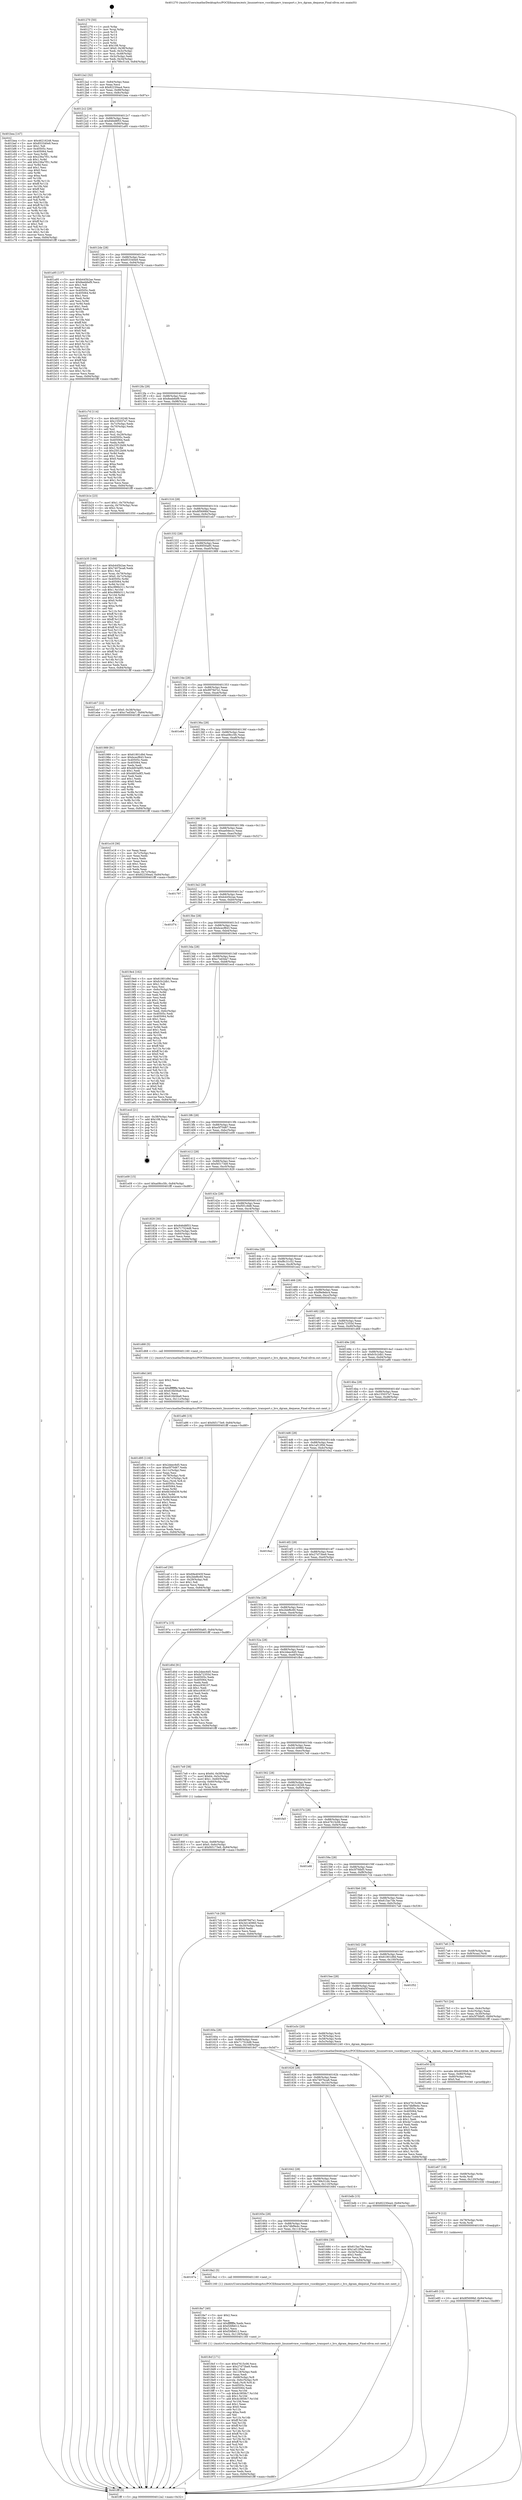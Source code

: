 digraph "0x401270" {
  label = "0x401270 (/mnt/c/Users/mathe/Desktop/tcc/POCII/binaries/extr_linuxnetvmw_vsockhyperv_transport.c_hvs_dgram_dequeue_Final-ollvm.out::main(0))"
  labelloc = "t"
  node[shape=record]

  Entry [label="",width=0.3,height=0.3,shape=circle,fillcolor=black,style=filled]
  "0x4012a2" [label="{
     0x4012a2 [32]\l
     | [instrs]\l
     &nbsp;&nbsp;0x4012a2 \<+6\>: mov -0x84(%rbp),%eax\l
     &nbsp;&nbsp;0x4012a8 \<+2\>: mov %eax,%ecx\l
     &nbsp;&nbsp;0x4012aa \<+6\>: sub $0x82230ea4,%ecx\l
     &nbsp;&nbsp;0x4012b0 \<+6\>: mov %eax,-0x88(%rbp)\l
     &nbsp;&nbsp;0x4012b6 \<+6\>: mov %ecx,-0x8c(%rbp)\l
     &nbsp;&nbsp;0x4012bc \<+6\>: je 0000000000401bea \<main+0x97a\>\l
  }"]
  "0x401bea" [label="{
     0x401bea [147]\l
     | [instrs]\l
     &nbsp;&nbsp;0x401bea \<+5\>: mov $0x46216248,%eax\l
     &nbsp;&nbsp;0x401bef \<+5\>: mov $0x853340e9,%ecx\l
     &nbsp;&nbsp;0x401bf4 \<+2\>: mov $0x1,%dl\l
     &nbsp;&nbsp;0x401bf6 \<+7\>: mov 0x40505c,%esi\l
     &nbsp;&nbsp;0x401bfd \<+7\>: mov 0x405064,%edi\l
     &nbsp;&nbsp;0x401c04 \<+3\>: mov %esi,%r8d\l
     &nbsp;&nbsp;0x401c07 \<+7\>: sub $0x236a7f51,%r8d\l
     &nbsp;&nbsp;0x401c0e \<+4\>: sub $0x1,%r8d\l
     &nbsp;&nbsp;0x401c12 \<+7\>: add $0x236a7f51,%r8d\l
     &nbsp;&nbsp;0x401c19 \<+4\>: imul %r8d,%esi\l
     &nbsp;&nbsp;0x401c1d \<+3\>: and $0x1,%esi\l
     &nbsp;&nbsp;0x401c20 \<+3\>: cmp $0x0,%esi\l
     &nbsp;&nbsp;0x401c23 \<+4\>: sete %r9b\l
     &nbsp;&nbsp;0x401c27 \<+3\>: cmp $0xa,%edi\l
     &nbsp;&nbsp;0x401c2a \<+4\>: setl %r10b\l
     &nbsp;&nbsp;0x401c2e \<+3\>: mov %r9b,%r11b\l
     &nbsp;&nbsp;0x401c31 \<+4\>: xor $0xff,%r11b\l
     &nbsp;&nbsp;0x401c35 \<+3\>: mov %r10b,%bl\l
     &nbsp;&nbsp;0x401c38 \<+3\>: xor $0xff,%bl\l
     &nbsp;&nbsp;0x401c3b \<+3\>: xor $0x1,%dl\l
     &nbsp;&nbsp;0x401c3e \<+3\>: mov %r11b,%r14b\l
     &nbsp;&nbsp;0x401c41 \<+4\>: and $0xff,%r14b\l
     &nbsp;&nbsp;0x401c45 \<+3\>: and %dl,%r9b\l
     &nbsp;&nbsp;0x401c48 \<+3\>: mov %bl,%r15b\l
     &nbsp;&nbsp;0x401c4b \<+4\>: and $0xff,%r15b\l
     &nbsp;&nbsp;0x401c4f \<+3\>: and %dl,%r10b\l
     &nbsp;&nbsp;0x401c52 \<+3\>: or %r9b,%r14b\l
     &nbsp;&nbsp;0x401c55 \<+3\>: or %r10b,%r15b\l
     &nbsp;&nbsp;0x401c58 \<+3\>: xor %r15b,%r14b\l
     &nbsp;&nbsp;0x401c5b \<+3\>: or %bl,%r11b\l
     &nbsp;&nbsp;0x401c5e \<+4\>: xor $0xff,%r11b\l
     &nbsp;&nbsp;0x401c62 \<+3\>: or $0x1,%dl\l
     &nbsp;&nbsp;0x401c65 \<+3\>: and %dl,%r11b\l
     &nbsp;&nbsp;0x401c68 \<+3\>: or %r11b,%r14b\l
     &nbsp;&nbsp;0x401c6b \<+4\>: test $0x1,%r14b\l
     &nbsp;&nbsp;0x401c6f \<+3\>: cmovne %ecx,%eax\l
     &nbsp;&nbsp;0x401c72 \<+6\>: mov %eax,-0x84(%rbp)\l
     &nbsp;&nbsp;0x401c78 \<+5\>: jmp 0000000000401fff \<main+0xd8f\>\l
  }"]
  "0x4012c2" [label="{
     0x4012c2 [28]\l
     | [instrs]\l
     &nbsp;&nbsp;0x4012c2 \<+5\>: jmp 00000000004012c7 \<main+0x57\>\l
     &nbsp;&nbsp;0x4012c7 \<+6\>: mov -0x88(%rbp),%eax\l
     &nbsp;&nbsp;0x4012cd \<+5\>: sub $0x846d8f53,%eax\l
     &nbsp;&nbsp;0x4012d2 \<+6\>: mov %eax,-0x90(%rbp)\l
     &nbsp;&nbsp;0x4012d8 \<+6\>: je 0000000000401a95 \<main+0x825\>\l
  }"]
  Exit [label="",width=0.3,height=0.3,shape=circle,fillcolor=black,style=filled,peripheries=2]
  "0x401a95" [label="{
     0x401a95 [137]\l
     | [instrs]\l
     &nbsp;&nbsp;0x401a95 \<+5\>: mov $0xb445b2ae,%eax\l
     &nbsp;&nbsp;0x401a9a \<+5\>: mov $0x8eeb6ef9,%ecx\l
     &nbsp;&nbsp;0x401a9f \<+2\>: mov $0x1,%dl\l
     &nbsp;&nbsp;0x401aa1 \<+2\>: xor %esi,%esi\l
     &nbsp;&nbsp;0x401aa3 \<+7\>: mov 0x40505c,%edi\l
     &nbsp;&nbsp;0x401aaa \<+8\>: mov 0x405064,%r8d\l
     &nbsp;&nbsp;0x401ab2 \<+3\>: sub $0x1,%esi\l
     &nbsp;&nbsp;0x401ab5 \<+3\>: mov %edi,%r9d\l
     &nbsp;&nbsp;0x401ab8 \<+3\>: add %esi,%r9d\l
     &nbsp;&nbsp;0x401abb \<+4\>: imul %r9d,%edi\l
     &nbsp;&nbsp;0x401abf \<+3\>: and $0x1,%edi\l
     &nbsp;&nbsp;0x401ac2 \<+3\>: cmp $0x0,%edi\l
     &nbsp;&nbsp;0x401ac5 \<+4\>: sete %r10b\l
     &nbsp;&nbsp;0x401ac9 \<+4\>: cmp $0xa,%r8d\l
     &nbsp;&nbsp;0x401acd \<+4\>: setl %r11b\l
     &nbsp;&nbsp;0x401ad1 \<+3\>: mov %r10b,%bl\l
     &nbsp;&nbsp;0x401ad4 \<+3\>: xor $0xff,%bl\l
     &nbsp;&nbsp;0x401ad7 \<+3\>: mov %r11b,%r14b\l
     &nbsp;&nbsp;0x401ada \<+4\>: xor $0xff,%r14b\l
     &nbsp;&nbsp;0x401ade \<+3\>: xor $0x0,%dl\l
     &nbsp;&nbsp;0x401ae1 \<+3\>: mov %bl,%r15b\l
     &nbsp;&nbsp;0x401ae4 \<+4\>: and $0x0,%r15b\l
     &nbsp;&nbsp;0x401ae8 \<+3\>: and %dl,%r10b\l
     &nbsp;&nbsp;0x401aeb \<+3\>: mov %r14b,%r12b\l
     &nbsp;&nbsp;0x401aee \<+4\>: and $0x0,%r12b\l
     &nbsp;&nbsp;0x401af2 \<+3\>: and %dl,%r11b\l
     &nbsp;&nbsp;0x401af5 \<+3\>: or %r10b,%r15b\l
     &nbsp;&nbsp;0x401af8 \<+3\>: or %r11b,%r12b\l
     &nbsp;&nbsp;0x401afb \<+3\>: xor %r12b,%r15b\l
     &nbsp;&nbsp;0x401afe \<+3\>: or %r14b,%bl\l
     &nbsp;&nbsp;0x401b01 \<+3\>: xor $0xff,%bl\l
     &nbsp;&nbsp;0x401b04 \<+3\>: or $0x0,%dl\l
     &nbsp;&nbsp;0x401b07 \<+2\>: and %dl,%bl\l
     &nbsp;&nbsp;0x401b09 \<+3\>: or %bl,%r15b\l
     &nbsp;&nbsp;0x401b0c \<+4\>: test $0x1,%r15b\l
     &nbsp;&nbsp;0x401b10 \<+3\>: cmovne %ecx,%eax\l
     &nbsp;&nbsp;0x401b13 \<+6\>: mov %eax,-0x84(%rbp)\l
     &nbsp;&nbsp;0x401b19 \<+5\>: jmp 0000000000401fff \<main+0xd8f\>\l
  }"]
  "0x4012de" [label="{
     0x4012de [28]\l
     | [instrs]\l
     &nbsp;&nbsp;0x4012de \<+5\>: jmp 00000000004012e3 \<main+0x73\>\l
     &nbsp;&nbsp;0x4012e3 \<+6\>: mov -0x88(%rbp),%eax\l
     &nbsp;&nbsp;0x4012e9 \<+5\>: sub $0x853340e9,%eax\l
     &nbsp;&nbsp;0x4012ee \<+6\>: mov %eax,-0x94(%rbp)\l
     &nbsp;&nbsp;0x4012f4 \<+6\>: je 0000000000401c7d \<main+0xa0d\>\l
  }"]
  "0x401e85" [label="{
     0x401e85 [15]\l
     | [instrs]\l
     &nbsp;&nbsp;0x401e85 \<+10\>: movl $0x8f5699bf,-0x84(%rbp)\l
     &nbsp;&nbsp;0x401e8f \<+5\>: jmp 0000000000401fff \<main+0xd8f\>\l
  }"]
  "0x401c7d" [label="{
     0x401c7d [114]\l
     | [instrs]\l
     &nbsp;&nbsp;0x401c7d \<+5\>: mov $0x46216248,%eax\l
     &nbsp;&nbsp;0x401c82 \<+5\>: mov $0x155037e7,%ecx\l
     &nbsp;&nbsp;0x401c87 \<+3\>: mov -0x7c(%rbp),%edx\l
     &nbsp;&nbsp;0x401c8a \<+3\>: cmp -0x70(%rbp),%edx\l
     &nbsp;&nbsp;0x401c8d \<+4\>: setl %sil\l
     &nbsp;&nbsp;0x401c91 \<+4\>: and $0x1,%sil\l
     &nbsp;&nbsp;0x401c95 \<+4\>: mov %sil,-0x29(%rbp)\l
     &nbsp;&nbsp;0x401c99 \<+7\>: mov 0x40505c,%edx\l
     &nbsp;&nbsp;0x401ca0 \<+7\>: mov 0x405064,%edi\l
     &nbsp;&nbsp;0x401ca7 \<+3\>: mov %edx,%r8d\l
     &nbsp;&nbsp;0x401caa \<+7\>: add $0x25f12b09,%r8d\l
     &nbsp;&nbsp;0x401cb1 \<+4\>: sub $0x1,%r8d\l
     &nbsp;&nbsp;0x401cb5 \<+7\>: sub $0x25f12b09,%r8d\l
     &nbsp;&nbsp;0x401cbc \<+4\>: imul %r8d,%edx\l
     &nbsp;&nbsp;0x401cc0 \<+3\>: and $0x1,%edx\l
     &nbsp;&nbsp;0x401cc3 \<+3\>: cmp $0x0,%edx\l
     &nbsp;&nbsp;0x401cc6 \<+4\>: sete %sil\l
     &nbsp;&nbsp;0x401cca \<+3\>: cmp $0xa,%edi\l
     &nbsp;&nbsp;0x401ccd \<+4\>: setl %r9b\l
     &nbsp;&nbsp;0x401cd1 \<+3\>: mov %sil,%r10b\l
     &nbsp;&nbsp;0x401cd4 \<+3\>: and %r9b,%r10b\l
     &nbsp;&nbsp;0x401cd7 \<+3\>: xor %r9b,%sil\l
     &nbsp;&nbsp;0x401cda \<+3\>: or %sil,%r10b\l
     &nbsp;&nbsp;0x401cdd \<+4\>: test $0x1,%r10b\l
     &nbsp;&nbsp;0x401ce1 \<+3\>: cmovne %ecx,%eax\l
     &nbsp;&nbsp;0x401ce4 \<+6\>: mov %eax,-0x84(%rbp)\l
     &nbsp;&nbsp;0x401cea \<+5\>: jmp 0000000000401fff \<main+0xd8f\>\l
  }"]
  "0x4012fa" [label="{
     0x4012fa [28]\l
     | [instrs]\l
     &nbsp;&nbsp;0x4012fa \<+5\>: jmp 00000000004012ff \<main+0x8f\>\l
     &nbsp;&nbsp;0x4012ff \<+6\>: mov -0x88(%rbp),%eax\l
     &nbsp;&nbsp;0x401305 \<+5\>: sub $0x8eeb6ef9,%eax\l
     &nbsp;&nbsp;0x40130a \<+6\>: mov %eax,-0x98(%rbp)\l
     &nbsp;&nbsp;0x401310 \<+6\>: je 0000000000401b1e \<main+0x8ae\>\l
  }"]
  "0x401e79" [label="{
     0x401e79 [12]\l
     | [instrs]\l
     &nbsp;&nbsp;0x401e79 \<+4\>: mov -0x78(%rbp),%rdx\l
     &nbsp;&nbsp;0x401e7d \<+3\>: mov %rdx,%rdi\l
     &nbsp;&nbsp;0x401e80 \<+5\>: call 0000000000401030 \<free@plt\>\l
     | [calls]\l
     &nbsp;&nbsp;0x401030 \{1\} (unknown)\l
  }"]
  "0x401b1e" [label="{
     0x401b1e [23]\l
     | [instrs]\l
     &nbsp;&nbsp;0x401b1e \<+7\>: movl $0x1,-0x70(%rbp)\l
     &nbsp;&nbsp;0x401b25 \<+4\>: movslq -0x70(%rbp),%rax\l
     &nbsp;&nbsp;0x401b29 \<+4\>: shl $0x2,%rax\l
     &nbsp;&nbsp;0x401b2d \<+3\>: mov %rax,%rdi\l
     &nbsp;&nbsp;0x401b30 \<+5\>: call 0000000000401050 \<malloc@plt\>\l
     | [calls]\l
     &nbsp;&nbsp;0x401050 \{1\} (unknown)\l
  }"]
  "0x401316" [label="{
     0x401316 [28]\l
     | [instrs]\l
     &nbsp;&nbsp;0x401316 \<+5\>: jmp 000000000040131b \<main+0xab\>\l
     &nbsp;&nbsp;0x40131b \<+6\>: mov -0x88(%rbp),%eax\l
     &nbsp;&nbsp;0x401321 \<+5\>: sub $0x8f5699bf,%eax\l
     &nbsp;&nbsp;0x401326 \<+6\>: mov %eax,-0x9c(%rbp)\l
     &nbsp;&nbsp;0x40132c \<+6\>: je 0000000000401eb7 \<main+0xc47\>\l
  }"]
  "0x401e67" [label="{
     0x401e67 [18]\l
     | [instrs]\l
     &nbsp;&nbsp;0x401e67 \<+4\>: mov -0x68(%rbp),%rdx\l
     &nbsp;&nbsp;0x401e6b \<+3\>: mov %rdx,%rdi\l
     &nbsp;&nbsp;0x401e6e \<+6\>: mov %eax,-0x120(%rbp)\l
     &nbsp;&nbsp;0x401e74 \<+5\>: call 0000000000401030 \<free@plt\>\l
     | [calls]\l
     &nbsp;&nbsp;0x401030 \{1\} (unknown)\l
  }"]
  "0x401eb7" [label="{
     0x401eb7 [22]\l
     | [instrs]\l
     &nbsp;&nbsp;0x401eb7 \<+7\>: movl $0x0,-0x38(%rbp)\l
     &nbsp;&nbsp;0x401ebe \<+10\>: movl $0xc7ed3da7,-0x84(%rbp)\l
     &nbsp;&nbsp;0x401ec8 \<+5\>: jmp 0000000000401fff \<main+0xd8f\>\l
  }"]
  "0x401332" [label="{
     0x401332 [28]\l
     | [instrs]\l
     &nbsp;&nbsp;0x401332 \<+5\>: jmp 0000000000401337 \<main+0xc7\>\l
     &nbsp;&nbsp;0x401337 \<+6\>: mov -0x88(%rbp),%eax\l
     &nbsp;&nbsp;0x40133d \<+5\>: sub $0x90f30a85,%eax\l
     &nbsp;&nbsp;0x401342 \<+6\>: mov %eax,-0xa0(%rbp)\l
     &nbsp;&nbsp;0x401348 \<+6\>: je 0000000000401989 \<main+0x719\>\l
  }"]
  "0x401e50" [label="{
     0x401e50 [23]\l
     | [instrs]\l
     &nbsp;&nbsp;0x401e50 \<+10\>: movabs $0x4030b6,%rdi\l
     &nbsp;&nbsp;0x401e5a \<+3\>: mov %eax,-0x80(%rbp)\l
     &nbsp;&nbsp;0x401e5d \<+3\>: mov -0x80(%rbp),%esi\l
     &nbsp;&nbsp;0x401e60 \<+2\>: mov $0x0,%al\l
     &nbsp;&nbsp;0x401e62 \<+5\>: call 0000000000401040 \<printf@plt\>\l
     | [calls]\l
     &nbsp;&nbsp;0x401040 \{1\} (unknown)\l
  }"]
  "0x401989" [label="{
     0x401989 [91]\l
     | [instrs]\l
     &nbsp;&nbsp;0x401989 \<+5\>: mov $0x61801d9d,%eax\l
     &nbsp;&nbsp;0x40198e \<+5\>: mov $0xbcecf843,%ecx\l
     &nbsp;&nbsp;0x401993 \<+7\>: mov 0x40505c,%edx\l
     &nbsp;&nbsp;0x40199a \<+7\>: mov 0x405064,%esi\l
     &nbsp;&nbsp;0x4019a1 \<+2\>: mov %edx,%edi\l
     &nbsp;&nbsp;0x4019a3 \<+6\>: add $0xdd03a9f3,%edi\l
     &nbsp;&nbsp;0x4019a9 \<+3\>: sub $0x1,%edi\l
     &nbsp;&nbsp;0x4019ac \<+6\>: sub $0xdd03a9f3,%edi\l
     &nbsp;&nbsp;0x4019b2 \<+3\>: imul %edi,%edx\l
     &nbsp;&nbsp;0x4019b5 \<+3\>: and $0x1,%edx\l
     &nbsp;&nbsp;0x4019b8 \<+3\>: cmp $0x0,%edx\l
     &nbsp;&nbsp;0x4019bb \<+4\>: sete %r8b\l
     &nbsp;&nbsp;0x4019bf \<+3\>: cmp $0xa,%esi\l
     &nbsp;&nbsp;0x4019c2 \<+4\>: setl %r9b\l
     &nbsp;&nbsp;0x4019c6 \<+3\>: mov %r8b,%r10b\l
     &nbsp;&nbsp;0x4019c9 \<+3\>: and %r9b,%r10b\l
     &nbsp;&nbsp;0x4019cc \<+3\>: xor %r9b,%r8b\l
     &nbsp;&nbsp;0x4019cf \<+3\>: or %r8b,%r10b\l
     &nbsp;&nbsp;0x4019d2 \<+4\>: test $0x1,%r10b\l
     &nbsp;&nbsp;0x4019d6 \<+3\>: cmovne %ecx,%eax\l
     &nbsp;&nbsp;0x4019d9 \<+6\>: mov %eax,-0x84(%rbp)\l
     &nbsp;&nbsp;0x4019df \<+5\>: jmp 0000000000401fff \<main+0xd8f\>\l
  }"]
  "0x40134e" [label="{
     0x40134e [28]\l
     | [instrs]\l
     &nbsp;&nbsp;0x40134e \<+5\>: jmp 0000000000401353 \<main+0xe3\>\l
     &nbsp;&nbsp;0x401353 \<+6\>: mov -0x88(%rbp),%eax\l
     &nbsp;&nbsp;0x401359 \<+5\>: sub $0x9979d7e1,%eax\l
     &nbsp;&nbsp;0x40135e \<+6\>: mov %eax,-0xa4(%rbp)\l
     &nbsp;&nbsp;0x401364 \<+6\>: je 0000000000401e94 \<main+0xc24\>\l
  }"]
  "0x401d95" [label="{
     0x401d95 [116]\l
     | [instrs]\l
     &nbsp;&nbsp;0x401d95 \<+5\>: mov $0x2deec6d5,%ecx\l
     &nbsp;&nbsp;0x401d9a \<+5\>: mov $0xe5f70d67,%edx\l
     &nbsp;&nbsp;0x401d9f \<+6\>: mov -0x11c(%rbp),%esi\l
     &nbsp;&nbsp;0x401da5 \<+3\>: imul %eax,%esi\l
     &nbsp;&nbsp;0x401da8 \<+4\>: mov -0x78(%rbp),%rdi\l
     &nbsp;&nbsp;0x401dac \<+4\>: movslq -0x7c(%rbp),%r8\l
     &nbsp;&nbsp;0x401db0 \<+4\>: mov %esi,(%rdi,%r8,4)\l
     &nbsp;&nbsp;0x401db4 \<+7\>: mov 0x40505c,%eax\l
     &nbsp;&nbsp;0x401dbb \<+7\>: mov 0x405064,%esi\l
     &nbsp;&nbsp;0x401dc2 \<+3\>: mov %eax,%r9d\l
     &nbsp;&nbsp;0x401dc5 \<+7\>: add $0x6b340d39,%r9d\l
     &nbsp;&nbsp;0x401dcc \<+4\>: sub $0x1,%r9d\l
     &nbsp;&nbsp;0x401dd0 \<+7\>: sub $0x6b340d39,%r9d\l
     &nbsp;&nbsp;0x401dd7 \<+4\>: imul %r9d,%eax\l
     &nbsp;&nbsp;0x401ddb \<+3\>: and $0x1,%eax\l
     &nbsp;&nbsp;0x401dde \<+3\>: cmp $0x0,%eax\l
     &nbsp;&nbsp;0x401de1 \<+4\>: sete %r10b\l
     &nbsp;&nbsp;0x401de5 \<+3\>: cmp $0xa,%esi\l
     &nbsp;&nbsp;0x401de8 \<+4\>: setl %r11b\l
     &nbsp;&nbsp;0x401dec \<+3\>: mov %r10b,%bl\l
     &nbsp;&nbsp;0x401def \<+3\>: and %r11b,%bl\l
     &nbsp;&nbsp;0x401df2 \<+3\>: xor %r11b,%r10b\l
     &nbsp;&nbsp;0x401df5 \<+3\>: or %r10b,%bl\l
     &nbsp;&nbsp;0x401df8 \<+3\>: test $0x1,%bl\l
     &nbsp;&nbsp;0x401dfb \<+3\>: cmovne %edx,%ecx\l
     &nbsp;&nbsp;0x401dfe \<+6\>: mov %ecx,-0x84(%rbp)\l
     &nbsp;&nbsp;0x401e04 \<+5\>: jmp 0000000000401fff \<main+0xd8f\>\l
  }"]
  "0x401e94" [label="{
     0x401e94\l
  }", style=dashed]
  "0x40136a" [label="{
     0x40136a [28]\l
     | [instrs]\l
     &nbsp;&nbsp;0x40136a \<+5\>: jmp 000000000040136f \<main+0xff\>\l
     &nbsp;&nbsp;0x40136f \<+6\>: mov -0x88(%rbp),%eax\l
     &nbsp;&nbsp;0x401375 \<+5\>: sub $0xa08cc5fc,%eax\l
     &nbsp;&nbsp;0x40137a \<+6\>: mov %eax,-0xa8(%rbp)\l
     &nbsp;&nbsp;0x401380 \<+6\>: je 0000000000401e18 \<main+0xba8\>\l
  }"]
  "0x401d6d" [label="{
     0x401d6d [40]\l
     | [instrs]\l
     &nbsp;&nbsp;0x401d6d \<+5\>: mov $0x2,%ecx\l
     &nbsp;&nbsp;0x401d72 \<+1\>: cltd\l
     &nbsp;&nbsp;0x401d73 \<+2\>: idiv %ecx\l
     &nbsp;&nbsp;0x401d75 \<+6\>: imul $0xfffffffe,%edx,%ecx\l
     &nbsp;&nbsp;0x401d7b \<+6\>: sub $0x616b56a9,%ecx\l
     &nbsp;&nbsp;0x401d81 \<+3\>: add $0x1,%ecx\l
     &nbsp;&nbsp;0x401d84 \<+6\>: add $0x616b56a9,%ecx\l
     &nbsp;&nbsp;0x401d8a \<+6\>: mov %ecx,-0x11c(%rbp)\l
     &nbsp;&nbsp;0x401d90 \<+5\>: call 0000000000401160 \<next_i\>\l
     | [calls]\l
     &nbsp;&nbsp;0x401160 \{1\} (/mnt/c/Users/mathe/Desktop/tcc/POCII/binaries/extr_linuxnetvmw_vsockhyperv_transport.c_hvs_dgram_dequeue_Final-ollvm.out::next_i)\l
  }"]
  "0x401e18" [label="{
     0x401e18 [36]\l
     | [instrs]\l
     &nbsp;&nbsp;0x401e18 \<+2\>: xor %eax,%eax\l
     &nbsp;&nbsp;0x401e1a \<+3\>: mov -0x7c(%rbp),%ecx\l
     &nbsp;&nbsp;0x401e1d \<+2\>: mov %eax,%edx\l
     &nbsp;&nbsp;0x401e1f \<+2\>: sub %ecx,%edx\l
     &nbsp;&nbsp;0x401e21 \<+2\>: mov %eax,%ecx\l
     &nbsp;&nbsp;0x401e23 \<+3\>: sub $0x1,%ecx\l
     &nbsp;&nbsp;0x401e26 \<+2\>: add %ecx,%edx\l
     &nbsp;&nbsp;0x401e28 \<+2\>: sub %edx,%eax\l
     &nbsp;&nbsp;0x401e2a \<+3\>: mov %eax,-0x7c(%rbp)\l
     &nbsp;&nbsp;0x401e2d \<+10\>: movl $0x82230ea4,-0x84(%rbp)\l
     &nbsp;&nbsp;0x401e37 \<+5\>: jmp 0000000000401fff \<main+0xd8f\>\l
  }"]
  "0x401386" [label="{
     0x401386 [28]\l
     | [instrs]\l
     &nbsp;&nbsp;0x401386 \<+5\>: jmp 000000000040138b \<main+0x11b\>\l
     &nbsp;&nbsp;0x40138b \<+6\>: mov -0x88(%rbp),%eax\l
     &nbsp;&nbsp;0x401391 \<+5\>: sub $0xae0deccc,%eax\l
     &nbsp;&nbsp;0x401396 \<+6\>: mov %eax,-0xac(%rbp)\l
     &nbsp;&nbsp;0x40139c \<+6\>: je 0000000000401797 \<main+0x527\>\l
  }"]
  "0x401b35" [label="{
     0x401b35 [166]\l
     | [instrs]\l
     &nbsp;&nbsp;0x401b35 \<+5\>: mov $0xb445b2ae,%ecx\l
     &nbsp;&nbsp;0x401b3a \<+5\>: mov $0x7407bca8,%edx\l
     &nbsp;&nbsp;0x401b3f \<+3\>: mov $0x1,%sil\l
     &nbsp;&nbsp;0x401b42 \<+4\>: mov %rax,-0x78(%rbp)\l
     &nbsp;&nbsp;0x401b46 \<+7\>: movl $0x0,-0x7c(%rbp)\l
     &nbsp;&nbsp;0x401b4d \<+8\>: mov 0x40505c,%r8d\l
     &nbsp;&nbsp;0x401b55 \<+8\>: mov 0x405064,%r9d\l
     &nbsp;&nbsp;0x401b5d \<+3\>: mov %r8d,%r10d\l
     &nbsp;&nbsp;0x401b60 \<+7\>: sub $0xc986b311,%r10d\l
     &nbsp;&nbsp;0x401b67 \<+4\>: sub $0x1,%r10d\l
     &nbsp;&nbsp;0x401b6b \<+7\>: add $0xc986b311,%r10d\l
     &nbsp;&nbsp;0x401b72 \<+4\>: imul %r10d,%r8d\l
     &nbsp;&nbsp;0x401b76 \<+4\>: and $0x1,%r8d\l
     &nbsp;&nbsp;0x401b7a \<+4\>: cmp $0x0,%r8d\l
     &nbsp;&nbsp;0x401b7e \<+4\>: sete %r11b\l
     &nbsp;&nbsp;0x401b82 \<+4\>: cmp $0xa,%r9d\l
     &nbsp;&nbsp;0x401b86 \<+3\>: setl %bl\l
     &nbsp;&nbsp;0x401b89 \<+3\>: mov %r11b,%r14b\l
     &nbsp;&nbsp;0x401b8c \<+4\>: xor $0xff,%r14b\l
     &nbsp;&nbsp;0x401b90 \<+3\>: mov %bl,%r15b\l
     &nbsp;&nbsp;0x401b93 \<+4\>: xor $0xff,%r15b\l
     &nbsp;&nbsp;0x401b97 \<+4\>: xor $0x1,%sil\l
     &nbsp;&nbsp;0x401b9b \<+3\>: mov %r14b,%r12b\l
     &nbsp;&nbsp;0x401b9e \<+4\>: and $0xff,%r12b\l
     &nbsp;&nbsp;0x401ba2 \<+3\>: and %sil,%r11b\l
     &nbsp;&nbsp;0x401ba5 \<+3\>: mov %r15b,%r13b\l
     &nbsp;&nbsp;0x401ba8 \<+4\>: and $0xff,%r13b\l
     &nbsp;&nbsp;0x401bac \<+3\>: and %sil,%bl\l
     &nbsp;&nbsp;0x401baf \<+3\>: or %r11b,%r12b\l
     &nbsp;&nbsp;0x401bb2 \<+3\>: or %bl,%r13b\l
     &nbsp;&nbsp;0x401bb5 \<+3\>: xor %r13b,%r12b\l
     &nbsp;&nbsp;0x401bb8 \<+3\>: or %r15b,%r14b\l
     &nbsp;&nbsp;0x401bbb \<+4\>: xor $0xff,%r14b\l
     &nbsp;&nbsp;0x401bbf \<+4\>: or $0x1,%sil\l
     &nbsp;&nbsp;0x401bc3 \<+3\>: and %sil,%r14b\l
     &nbsp;&nbsp;0x401bc6 \<+3\>: or %r14b,%r12b\l
     &nbsp;&nbsp;0x401bc9 \<+4\>: test $0x1,%r12b\l
     &nbsp;&nbsp;0x401bcd \<+3\>: cmovne %edx,%ecx\l
     &nbsp;&nbsp;0x401bd0 \<+6\>: mov %ecx,-0x84(%rbp)\l
     &nbsp;&nbsp;0x401bd6 \<+5\>: jmp 0000000000401fff \<main+0xd8f\>\l
  }"]
  "0x401797" [label="{
     0x401797\l
  }", style=dashed]
  "0x4013a2" [label="{
     0x4013a2 [28]\l
     | [instrs]\l
     &nbsp;&nbsp;0x4013a2 \<+5\>: jmp 00000000004013a7 \<main+0x137\>\l
     &nbsp;&nbsp;0x4013a7 \<+6\>: mov -0x88(%rbp),%eax\l
     &nbsp;&nbsp;0x4013ad \<+5\>: sub $0xb445b2ae,%eax\l
     &nbsp;&nbsp;0x4013b2 \<+6\>: mov %eax,-0xb0(%rbp)\l
     &nbsp;&nbsp;0x4013b8 \<+6\>: je 0000000000401f74 \<main+0xd04\>\l
  }"]
  "0x4018cf" [label="{
     0x4018cf [171]\l
     | [instrs]\l
     &nbsp;&nbsp;0x4018cf \<+5\>: mov $0x47615c06,%ecx\l
     &nbsp;&nbsp;0x4018d4 \<+5\>: mov $0x27d73be9,%edx\l
     &nbsp;&nbsp;0x4018d9 \<+3\>: mov $0x1,%sil\l
     &nbsp;&nbsp;0x4018dc \<+6\>: mov -0x118(%rbp),%edi\l
     &nbsp;&nbsp;0x4018e2 \<+3\>: imul %eax,%edi\l
     &nbsp;&nbsp;0x4018e5 \<+4\>: mov -0x68(%rbp),%r8\l
     &nbsp;&nbsp;0x4018e9 \<+4\>: movslq -0x6c(%rbp),%r9\l
     &nbsp;&nbsp;0x4018ed \<+4\>: mov %edi,(%r8,%r9,4)\l
     &nbsp;&nbsp;0x4018f1 \<+7\>: mov 0x40505c,%eax\l
     &nbsp;&nbsp;0x4018f8 \<+7\>: mov 0x405064,%edi\l
     &nbsp;&nbsp;0x4018ff \<+3\>: mov %eax,%r10d\l
     &nbsp;&nbsp;0x401902 \<+7\>: sub $0x4c3858c7,%r10d\l
     &nbsp;&nbsp;0x401909 \<+4\>: sub $0x1,%r10d\l
     &nbsp;&nbsp;0x40190d \<+7\>: add $0x4c3858c7,%r10d\l
     &nbsp;&nbsp;0x401914 \<+4\>: imul %r10d,%eax\l
     &nbsp;&nbsp;0x401918 \<+3\>: and $0x1,%eax\l
     &nbsp;&nbsp;0x40191b \<+3\>: cmp $0x0,%eax\l
     &nbsp;&nbsp;0x40191e \<+4\>: sete %r11b\l
     &nbsp;&nbsp;0x401922 \<+3\>: cmp $0xa,%edi\l
     &nbsp;&nbsp;0x401925 \<+3\>: setl %bl\l
     &nbsp;&nbsp;0x401928 \<+3\>: mov %r11b,%r14b\l
     &nbsp;&nbsp;0x40192b \<+4\>: xor $0xff,%r14b\l
     &nbsp;&nbsp;0x40192f \<+3\>: mov %bl,%r15b\l
     &nbsp;&nbsp;0x401932 \<+4\>: xor $0xff,%r15b\l
     &nbsp;&nbsp;0x401936 \<+4\>: xor $0x1,%sil\l
     &nbsp;&nbsp;0x40193a \<+3\>: mov %r14b,%r12b\l
     &nbsp;&nbsp;0x40193d \<+4\>: and $0xff,%r12b\l
     &nbsp;&nbsp;0x401941 \<+3\>: and %sil,%r11b\l
     &nbsp;&nbsp;0x401944 \<+3\>: mov %r15b,%r13b\l
     &nbsp;&nbsp;0x401947 \<+4\>: and $0xff,%r13b\l
     &nbsp;&nbsp;0x40194b \<+3\>: and %sil,%bl\l
     &nbsp;&nbsp;0x40194e \<+3\>: or %r11b,%r12b\l
     &nbsp;&nbsp;0x401951 \<+3\>: or %bl,%r13b\l
     &nbsp;&nbsp;0x401954 \<+3\>: xor %r13b,%r12b\l
     &nbsp;&nbsp;0x401957 \<+3\>: or %r15b,%r14b\l
     &nbsp;&nbsp;0x40195a \<+4\>: xor $0xff,%r14b\l
     &nbsp;&nbsp;0x40195e \<+4\>: or $0x1,%sil\l
     &nbsp;&nbsp;0x401962 \<+3\>: and %sil,%r14b\l
     &nbsp;&nbsp;0x401965 \<+3\>: or %r14b,%r12b\l
     &nbsp;&nbsp;0x401968 \<+4\>: test $0x1,%r12b\l
     &nbsp;&nbsp;0x40196c \<+3\>: cmovne %edx,%ecx\l
     &nbsp;&nbsp;0x40196f \<+6\>: mov %ecx,-0x84(%rbp)\l
     &nbsp;&nbsp;0x401975 \<+5\>: jmp 0000000000401fff \<main+0xd8f\>\l
  }"]
  "0x401f74" [label="{
     0x401f74\l
  }", style=dashed]
  "0x4013be" [label="{
     0x4013be [28]\l
     | [instrs]\l
     &nbsp;&nbsp;0x4013be \<+5\>: jmp 00000000004013c3 \<main+0x153\>\l
     &nbsp;&nbsp;0x4013c3 \<+6\>: mov -0x88(%rbp),%eax\l
     &nbsp;&nbsp;0x4013c9 \<+5\>: sub $0xbcecf843,%eax\l
     &nbsp;&nbsp;0x4013ce \<+6\>: mov %eax,-0xb4(%rbp)\l
     &nbsp;&nbsp;0x4013d4 \<+6\>: je 00000000004019e4 \<main+0x774\>\l
  }"]
  "0x4018a7" [label="{
     0x4018a7 [40]\l
     | [instrs]\l
     &nbsp;&nbsp;0x4018a7 \<+5\>: mov $0x2,%ecx\l
     &nbsp;&nbsp;0x4018ac \<+1\>: cltd\l
     &nbsp;&nbsp;0x4018ad \<+2\>: idiv %ecx\l
     &nbsp;&nbsp;0x4018af \<+6\>: imul $0xfffffffe,%edx,%ecx\l
     &nbsp;&nbsp;0x4018b5 \<+6\>: sub $0xf26fb612,%ecx\l
     &nbsp;&nbsp;0x4018bb \<+3\>: add $0x1,%ecx\l
     &nbsp;&nbsp;0x4018be \<+6\>: add $0xf26fb612,%ecx\l
     &nbsp;&nbsp;0x4018c4 \<+6\>: mov %ecx,-0x118(%rbp)\l
     &nbsp;&nbsp;0x4018ca \<+5\>: call 0000000000401160 \<next_i\>\l
     | [calls]\l
     &nbsp;&nbsp;0x401160 \{1\} (/mnt/c/Users/mathe/Desktop/tcc/POCII/binaries/extr_linuxnetvmw_vsockhyperv_transport.c_hvs_dgram_dequeue_Final-ollvm.out::next_i)\l
  }"]
  "0x4019e4" [label="{
     0x4019e4 [162]\l
     | [instrs]\l
     &nbsp;&nbsp;0x4019e4 \<+5\>: mov $0x61801d9d,%eax\l
     &nbsp;&nbsp;0x4019e9 \<+5\>: mov $0xfc5c2db1,%ecx\l
     &nbsp;&nbsp;0x4019ee \<+2\>: mov $0x1,%dl\l
     &nbsp;&nbsp;0x4019f0 \<+2\>: xor %esi,%esi\l
     &nbsp;&nbsp;0x4019f2 \<+3\>: mov -0x6c(%rbp),%edi\l
     &nbsp;&nbsp;0x4019f5 \<+3\>: mov %esi,%r8d\l
     &nbsp;&nbsp;0x4019f8 \<+3\>: sub %edi,%r8d\l
     &nbsp;&nbsp;0x4019fb \<+2\>: mov %esi,%edi\l
     &nbsp;&nbsp;0x4019fd \<+3\>: sub $0x1,%edi\l
     &nbsp;&nbsp;0x401a00 \<+3\>: add %edi,%r8d\l
     &nbsp;&nbsp;0x401a03 \<+2\>: mov %esi,%edi\l
     &nbsp;&nbsp;0x401a05 \<+3\>: sub %r8d,%edi\l
     &nbsp;&nbsp;0x401a08 \<+3\>: mov %edi,-0x6c(%rbp)\l
     &nbsp;&nbsp;0x401a0b \<+7\>: mov 0x40505c,%edi\l
     &nbsp;&nbsp;0x401a12 \<+8\>: mov 0x405064,%r8d\l
     &nbsp;&nbsp;0x401a1a \<+3\>: sub $0x1,%esi\l
     &nbsp;&nbsp;0x401a1d \<+3\>: mov %edi,%r9d\l
     &nbsp;&nbsp;0x401a20 \<+3\>: add %esi,%r9d\l
     &nbsp;&nbsp;0x401a23 \<+4\>: imul %r9d,%edi\l
     &nbsp;&nbsp;0x401a27 \<+3\>: and $0x1,%edi\l
     &nbsp;&nbsp;0x401a2a \<+3\>: cmp $0x0,%edi\l
     &nbsp;&nbsp;0x401a2d \<+4\>: sete %r10b\l
     &nbsp;&nbsp;0x401a31 \<+4\>: cmp $0xa,%r8d\l
     &nbsp;&nbsp;0x401a35 \<+4\>: setl %r11b\l
     &nbsp;&nbsp;0x401a39 \<+3\>: mov %r10b,%bl\l
     &nbsp;&nbsp;0x401a3c \<+3\>: xor $0xff,%bl\l
     &nbsp;&nbsp;0x401a3f \<+3\>: mov %r11b,%r14b\l
     &nbsp;&nbsp;0x401a42 \<+4\>: xor $0xff,%r14b\l
     &nbsp;&nbsp;0x401a46 \<+3\>: xor $0x0,%dl\l
     &nbsp;&nbsp;0x401a49 \<+3\>: mov %bl,%r15b\l
     &nbsp;&nbsp;0x401a4c \<+4\>: and $0x0,%r15b\l
     &nbsp;&nbsp;0x401a50 \<+3\>: and %dl,%r10b\l
     &nbsp;&nbsp;0x401a53 \<+3\>: mov %r14b,%r12b\l
     &nbsp;&nbsp;0x401a56 \<+4\>: and $0x0,%r12b\l
     &nbsp;&nbsp;0x401a5a \<+3\>: and %dl,%r11b\l
     &nbsp;&nbsp;0x401a5d \<+3\>: or %r10b,%r15b\l
     &nbsp;&nbsp;0x401a60 \<+3\>: or %r11b,%r12b\l
     &nbsp;&nbsp;0x401a63 \<+3\>: xor %r12b,%r15b\l
     &nbsp;&nbsp;0x401a66 \<+3\>: or %r14b,%bl\l
     &nbsp;&nbsp;0x401a69 \<+3\>: xor $0xff,%bl\l
     &nbsp;&nbsp;0x401a6c \<+3\>: or $0x0,%dl\l
     &nbsp;&nbsp;0x401a6f \<+2\>: and %dl,%bl\l
     &nbsp;&nbsp;0x401a71 \<+3\>: or %bl,%r15b\l
     &nbsp;&nbsp;0x401a74 \<+4\>: test $0x1,%r15b\l
     &nbsp;&nbsp;0x401a78 \<+3\>: cmovne %ecx,%eax\l
     &nbsp;&nbsp;0x401a7b \<+6\>: mov %eax,-0x84(%rbp)\l
     &nbsp;&nbsp;0x401a81 \<+5\>: jmp 0000000000401fff \<main+0xd8f\>\l
  }"]
  "0x4013da" [label="{
     0x4013da [28]\l
     | [instrs]\l
     &nbsp;&nbsp;0x4013da \<+5\>: jmp 00000000004013df \<main+0x16f\>\l
     &nbsp;&nbsp;0x4013df \<+6\>: mov -0x88(%rbp),%eax\l
     &nbsp;&nbsp;0x4013e5 \<+5\>: sub $0xc7ed3da7,%eax\l
     &nbsp;&nbsp;0x4013ea \<+6\>: mov %eax,-0xb8(%rbp)\l
     &nbsp;&nbsp;0x4013f0 \<+6\>: je 0000000000401ecd \<main+0xc5d\>\l
  }"]
  "0x40167a" [label="{
     0x40167a\l
  }", style=dashed]
  "0x401ecd" [label="{
     0x401ecd [21]\l
     | [instrs]\l
     &nbsp;&nbsp;0x401ecd \<+3\>: mov -0x38(%rbp),%eax\l
     &nbsp;&nbsp;0x401ed0 \<+7\>: add $0x108,%rsp\l
     &nbsp;&nbsp;0x401ed7 \<+1\>: pop %rbx\l
     &nbsp;&nbsp;0x401ed8 \<+2\>: pop %r12\l
     &nbsp;&nbsp;0x401eda \<+2\>: pop %r13\l
     &nbsp;&nbsp;0x401edc \<+2\>: pop %r14\l
     &nbsp;&nbsp;0x401ede \<+2\>: pop %r15\l
     &nbsp;&nbsp;0x401ee0 \<+1\>: pop %rbp\l
     &nbsp;&nbsp;0x401ee1 \<+1\>: ret\l
  }"]
  "0x4013f6" [label="{
     0x4013f6 [28]\l
     | [instrs]\l
     &nbsp;&nbsp;0x4013f6 \<+5\>: jmp 00000000004013fb \<main+0x18b\>\l
     &nbsp;&nbsp;0x4013fb \<+6\>: mov -0x88(%rbp),%eax\l
     &nbsp;&nbsp;0x401401 \<+5\>: sub $0xe5f70d67,%eax\l
     &nbsp;&nbsp;0x401406 \<+6\>: mov %eax,-0xbc(%rbp)\l
     &nbsp;&nbsp;0x40140c \<+6\>: je 0000000000401e09 \<main+0xb99\>\l
  }"]
  "0x4018a2" [label="{
     0x4018a2 [5]\l
     | [instrs]\l
     &nbsp;&nbsp;0x4018a2 \<+5\>: call 0000000000401160 \<next_i\>\l
     | [calls]\l
     &nbsp;&nbsp;0x401160 \{1\} (/mnt/c/Users/mathe/Desktop/tcc/POCII/binaries/extr_linuxnetvmw_vsockhyperv_transport.c_hvs_dgram_dequeue_Final-ollvm.out::next_i)\l
  }"]
  "0x401e09" [label="{
     0x401e09 [15]\l
     | [instrs]\l
     &nbsp;&nbsp;0x401e09 \<+10\>: movl $0xa08cc5fc,-0x84(%rbp)\l
     &nbsp;&nbsp;0x401e13 \<+5\>: jmp 0000000000401fff \<main+0xd8f\>\l
  }"]
  "0x401412" [label="{
     0x401412 [28]\l
     | [instrs]\l
     &nbsp;&nbsp;0x401412 \<+5\>: jmp 0000000000401417 \<main+0x1a7\>\l
     &nbsp;&nbsp;0x401417 \<+6\>: mov -0x88(%rbp),%eax\l
     &nbsp;&nbsp;0x40141d \<+5\>: sub $0xf45173e9,%eax\l
     &nbsp;&nbsp;0x401422 \<+6\>: mov %eax,-0xc0(%rbp)\l
     &nbsp;&nbsp;0x401428 \<+6\>: je 0000000000401829 \<main+0x5b9\>\l
  }"]
  "0x40180f" [label="{
     0x40180f [26]\l
     | [instrs]\l
     &nbsp;&nbsp;0x40180f \<+4\>: mov %rax,-0x68(%rbp)\l
     &nbsp;&nbsp;0x401813 \<+7\>: movl $0x0,-0x6c(%rbp)\l
     &nbsp;&nbsp;0x40181a \<+10\>: movl $0xf45173e9,-0x84(%rbp)\l
     &nbsp;&nbsp;0x401824 \<+5\>: jmp 0000000000401fff \<main+0xd8f\>\l
  }"]
  "0x401829" [label="{
     0x401829 [30]\l
     | [instrs]\l
     &nbsp;&nbsp;0x401829 \<+5\>: mov $0x846d8f53,%eax\l
     &nbsp;&nbsp;0x40182e \<+5\>: mov $0x717524d8,%ecx\l
     &nbsp;&nbsp;0x401833 \<+3\>: mov -0x6c(%rbp),%edx\l
     &nbsp;&nbsp;0x401836 \<+3\>: cmp -0x60(%rbp),%edx\l
     &nbsp;&nbsp;0x401839 \<+3\>: cmovl %ecx,%eax\l
     &nbsp;&nbsp;0x40183c \<+6\>: mov %eax,-0x84(%rbp)\l
     &nbsp;&nbsp;0x401842 \<+5\>: jmp 0000000000401fff \<main+0xd8f\>\l
  }"]
  "0x40142e" [label="{
     0x40142e [28]\l
     | [instrs]\l
     &nbsp;&nbsp;0x40142e \<+5\>: jmp 0000000000401433 \<main+0x1c3\>\l
     &nbsp;&nbsp;0x401433 \<+6\>: mov -0x88(%rbp),%eax\l
     &nbsp;&nbsp;0x401439 \<+5\>: sub $0xf5f1c9d8,%eax\l
     &nbsp;&nbsp;0x40143e \<+6\>: mov %eax,-0xc4(%rbp)\l
     &nbsp;&nbsp;0x401444 \<+6\>: je 0000000000401735 \<main+0x4c5\>\l
  }"]
  "0x4017b3" [label="{
     0x4017b3 [24]\l
     | [instrs]\l
     &nbsp;&nbsp;0x4017b3 \<+3\>: mov %eax,-0x4c(%rbp)\l
     &nbsp;&nbsp;0x4017b6 \<+3\>: mov -0x4c(%rbp),%eax\l
     &nbsp;&nbsp;0x4017b9 \<+3\>: mov %eax,-0x30(%rbp)\l
     &nbsp;&nbsp;0x4017bc \<+10\>: movl $0x5f7fdbf5,-0x84(%rbp)\l
     &nbsp;&nbsp;0x4017c6 \<+5\>: jmp 0000000000401fff \<main+0xd8f\>\l
  }"]
  "0x401735" [label="{
     0x401735\l
  }", style=dashed]
  "0x40144a" [label="{
     0x40144a [28]\l
     | [instrs]\l
     &nbsp;&nbsp;0x40144a \<+5\>: jmp 000000000040144f \<main+0x1df\>\l
     &nbsp;&nbsp;0x40144f \<+6\>: mov -0x88(%rbp),%eax\l
     &nbsp;&nbsp;0x401455 \<+5\>: sub $0xf8c31c52,%eax\l
     &nbsp;&nbsp;0x40145a \<+6\>: mov %eax,-0xc8(%rbp)\l
     &nbsp;&nbsp;0x401460 \<+6\>: je 0000000000401ee2 \<main+0xc72\>\l
  }"]
  "0x401270" [label="{
     0x401270 [50]\l
     | [instrs]\l
     &nbsp;&nbsp;0x401270 \<+1\>: push %rbp\l
     &nbsp;&nbsp;0x401271 \<+3\>: mov %rsp,%rbp\l
     &nbsp;&nbsp;0x401274 \<+2\>: push %r15\l
     &nbsp;&nbsp;0x401276 \<+2\>: push %r14\l
     &nbsp;&nbsp;0x401278 \<+2\>: push %r13\l
     &nbsp;&nbsp;0x40127a \<+2\>: push %r12\l
     &nbsp;&nbsp;0x40127c \<+1\>: push %rbx\l
     &nbsp;&nbsp;0x40127d \<+7\>: sub $0x108,%rsp\l
     &nbsp;&nbsp;0x401284 \<+7\>: movl $0x0,-0x38(%rbp)\l
     &nbsp;&nbsp;0x40128b \<+3\>: mov %edi,-0x3c(%rbp)\l
     &nbsp;&nbsp;0x40128e \<+4\>: mov %rsi,-0x48(%rbp)\l
     &nbsp;&nbsp;0x401292 \<+3\>: mov -0x3c(%rbp),%edi\l
     &nbsp;&nbsp;0x401295 \<+3\>: mov %edi,-0x34(%rbp)\l
     &nbsp;&nbsp;0x401298 \<+10\>: movl $0x789c51d4,-0x84(%rbp)\l
  }"]
  "0x401ee2" [label="{
     0x401ee2\l
  }", style=dashed]
  "0x401466" [label="{
     0x401466 [28]\l
     | [instrs]\l
     &nbsp;&nbsp;0x401466 \<+5\>: jmp 000000000040146b \<main+0x1fb\>\l
     &nbsp;&nbsp;0x40146b \<+6\>: mov -0x88(%rbp),%eax\l
     &nbsp;&nbsp;0x401471 \<+5\>: sub $0xf9e9ebc4,%eax\l
     &nbsp;&nbsp;0x401476 \<+6\>: mov %eax,-0xcc(%rbp)\l
     &nbsp;&nbsp;0x40147c \<+6\>: je 0000000000401ea3 \<main+0xc33\>\l
  }"]
  "0x401fff" [label="{
     0x401fff [5]\l
     | [instrs]\l
     &nbsp;&nbsp;0x401fff \<+5\>: jmp 00000000004012a2 \<main+0x32\>\l
  }"]
  "0x401ea3" [label="{
     0x401ea3\l
  }", style=dashed]
  "0x401482" [label="{
     0x401482 [28]\l
     | [instrs]\l
     &nbsp;&nbsp;0x401482 \<+5\>: jmp 0000000000401487 \<main+0x217\>\l
     &nbsp;&nbsp;0x401487 \<+6\>: mov -0x88(%rbp),%eax\l
     &nbsp;&nbsp;0x40148d \<+5\>: sub $0xfa72355d,%eax\l
     &nbsp;&nbsp;0x401492 \<+6\>: mov %eax,-0xd0(%rbp)\l
     &nbsp;&nbsp;0x401498 \<+6\>: je 0000000000401d68 \<main+0xaf8\>\l
  }"]
  "0x40165e" [label="{
     0x40165e [28]\l
     | [instrs]\l
     &nbsp;&nbsp;0x40165e \<+5\>: jmp 0000000000401663 \<main+0x3f3\>\l
     &nbsp;&nbsp;0x401663 \<+6\>: mov -0x88(%rbp),%eax\l
     &nbsp;&nbsp;0x401669 \<+5\>: sub $0x7dbf9e4c,%eax\l
     &nbsp;&nbsp;0x40166e \<+6\>: mov %eax,-0x114(%rbp)\l
     &nbsp;&nbsp;0x401674 \<+6\>: je 00000000004018a2 \<main+0x632\>\l
  }"]
  "0x401d68" [label="{
     0x401d68 [5]\l
     | [instrs]\l
     &nbsp;&nbsp;0x401d68 \<+5\>: call 0000000000401160 \<next_i\>\l
     | [calls]\l
     &nbsp;&nbsp;0x401160 \{1\} (/mnt/c/Users/mathe/Desktop/tcc/POCII/binaries/extr_linuxnetvmw_vsockhyperv_transport.c_hvs_dgram_dequeue_Final-ollvm.out::next_i)\l
  }"]
  "0x40149e" [label="{
     0x40149e [28]\l
     | [instrs]\l
     &nbsp;&nbsp;0x40149e \<+5\>: jmp 00000000004014a3 \<main+0x233\>\l
     &nbsp;&nbsp;0x4014a3 \<+6\>: mov -0x88(%rbp),%eax\l
     &nbsp;&nbsp;0x4014a9 \<+5\>: sub $0xfc5c2db1,%eax\l
     &nbsp;&nbsp;0x4014ae \<+6\>: mov %eax,-0xd4(%rbp)\l
     &nbsp;&nbsp;0x4014b4 \<+6\>: je 0000000000401a86 \<main+0x816\>\l
  }"]
  "0x401684" [label="{
     0x401684 [30]\l
     | [instrs]\l
     &nbsp;&nbsp;0x401684 \<+5\>: mov $0x615ac7de,%eax\l
     &nbsp;&nbsp;0x401689 \<+5\>: mov $0x1af12f0d,%ecx\l
     &nbsp;&nbsp;0x40168e \<+3\>: mov -0x34(%rbp),%edx\l
     &nbsp;&nbsp;0x401691 \<+3\>: cmp $0x2,%edx\l
     &nbsp;&nbsp;0x401694 \<+3\>: cmovne %ecx,%eax\l
     &nbsp;&nbsp;0x401697 \<+6\>: mov %eax,-0x84(%rbp)\l
     &nbsp;&nbsp;0x40169d \<+5\>: jmp 0000000000401fff \<main+0xd8f\>\l
  }"]
  "0x401a86" [label="{
     0x401a86 [15]\l
     | [instrs]\l
     &nbsp;&nbsp;0x401a86 \<+10\>: movl $0xf45173e9,-0x84(%rbp)\l
     &nbsp;&nbsp;0x401a90 \<+5\>: jmp 0000000000401fff \<main+0xd8f\>\l
  }"]
  "0x4014ba" [label="{
     0x4014ba [28]\l
     | [instrs]\l
     &nbsp;&nbsp;0x4014ba \<+5\>: jmp 00000000004014bf \<main+0x24f\>\l
     &nbsp;&nbsp;0x4014bf \<+6\>: mov -0x88(%rbp),%eax\l
     &nbsp;&nbsp;0x4014c5 \<+5\>: sub $0x155037e7,%eax\l
     &nbsp;&nbsp;0x4014ca \<+6\>: mov %eax,-0xd8(%rbp)\l
     &nbsp;&nbsp;0x4014d0 \<+6\>: je 0000000000401cef \<main+0xa7f\>\l
  }"]
  "0x401642" [label="{
     0x401642 [28]\l
     | [instrs]\l
     &nbsp;&nbsp;0x401642 \<+5\>: jmp 0000000000401647 \<main+0x3d7\>\l
     &nbsp;&nbsp;0x401647 \<+6\>: mov -0x88(%rbp),%eax\l
     &nbsp;&nbsp;0x40164d \<+5\>: sub $0x789c51d4,%eax\l
     &nbsp;&nbsp;0x401652 \<+6\>: mov %eax,-0x110(%rbp)\l
     &nbsp;&nbsp;0x401658 \<+6\>: je 0000000000401684 \<main+0x414\>\l
  }"]
  "0x401cef" [label="{
     0x401cef [30]\l
     | [instrs]\l
     &nbsp;&nbsp;0x401cef \<+5\>: mov $0x69e4045f,%eax\l
     &nbsp;&nbsp;0x401cf4 \<+5\>: mov $0x2bbf6c60,%ecx\l
     &nbsp;&nbsp;0x401cf9 \<+3\>: mov -0x29(%rbp),%dl\l
     &nbsp;&nbsp;0x401cfc \<+3\>: test $0x1,%dl\l
     &nbsp;&nbsp;0x401cff \<+3\>: cmovne %ecx,%eax\l
     &nbsp;&nbsp;0x401d02 \<+6\>: mov %eax,-0x84(%rbp)\l
     &nbsp;&nbsp;0x401d08 \<+5\>: jmp 0000000000401fff \<main+0xd8f\>\l
  }"]
  "0x4014d6" [label="{
     0x4014d6 [28]\l
     | [instrs]\l
     &nbsp;&nbsp;0x4014d6 \<+5\>: jmp 00000000004014db \<main+0x26b\>\l
     &nbsp;&nbsp;0x4014db \<+6\>: mov -0x88(%rbp),%eax\l
     &nbsp;&nbsp;0x4014e1 \<+5\>: sub $0x1af12f0d,%eax\l
     &nbsp;&nbsp;0x4014e6 \<+6\>: mov %eax,-0xdc(%rbp)\l
     &nbsp;&nbsp;0x4014ec \<+6\>: je 00000000004016a2 \<main+0x432\>\l
  }"]
  "0x401bdb" [label="{
     0x401bdb [15]\l
     | [instrs]\l
     &nbsp;&nbsp;0x401bdb \<+10\>: movl $0x82230ea4,-0x84(%rbp)\l
     &nbsp;&nbsp;0x401be5 \<+5\>: jmp 0000000000401fff \<main+0xd8f\>\l
  }"]
  "0x4016a2" [label="{
     0x4016a2\l
  }", style=dashed]
  "0x4014f2" [label="{
     0x4014f2 [28]\l
     | [instrs]\l
     &nbsp;&nbsp;0x4014f2 \<+5\>: jmp 00000000004014f7 \<main+0x287\>\l
     &nbsp;&nbsp;0x4014f7 \<+6\>: mov -0x88(%rbp),%eax\l
     &nbsp;&nbsp;0x4014fd \<+5\>: sub $0x27d73be9,%eax\l
     &nbsp;&nbsp;0x401502 \<+6\>: mov %eax,-0xe0(%rbp)\l
     &nbsp;&nbsp;0x401508 \<+6\>: je 000000000040197a \<main+0x70a\>\l
  }"]
  "0x401626" [label="{
     0x401626 [28]\l
     | [instrs]\l
     &nbsp;&nbsp;0x401626 \<+5\>: jmp 000000000040162b \<main+0x3bb\>\l
     &nbsp;&nbsp;0x40162b \<+6\>: mov -0x88(%rbp),%eax\l
     &nbsp;&nbsp;0x401631 \<+5\>: sub $0x7407bca8,%eax\l
     &nbsp;&nbsp;0x401636 \<+6\>: mov %eax,-0x10c(%rbp)\l
     &nbsp;&nbsp;0x40163c \<+6\>: je 0000000000401bdb \<main+0x96b\>\l
  }"]
  "0x40197a" [label="{
     0x40197a [15]\l
     | [instrs]\l
     &nbsp;&nbsp;0x40197a \<+10\>: movl $0x90f30a85,-0x84(%rbp)\l
     &nbsp;&nbsp;0x401984 \<+5\>: jmp 0000000000401fff \<main+0xd8f\>\l
  }"]
  "0x40150e" [label="{
     0x40150e [28]\l
     | [instrs]\l
     &nbsp;&nbsp;0x40150e \<+5\>: jmp 0000000000401513 \<main+0x2a3\>\l
     &nbsp;&nbsp;0x401513 \<+6\>: mov -0x88(%rbp),%eax\l
     &nbsp;&nbsp;0x401519 \<+5\>: sub $0x2bbf6c60,%eax\l
     &nbsp;&nbsp;0x40151e \<+6\>: mov %eax,-0xe4(%rbp)\l
     &nbsp;&nbsp;0x401524 \<+6\>: je 0000000000401d0d \<main+0xa9d\>\l
  }"]
  "0x401847" [label="{
     0x401847 [91]\l
     | [instrs]\l
     &nbsp;&nbsp;0x401847 \<+5\>: mov $0x47615c06,%eax\l
     &nbsp;&nbsp;0x40184c \<+5\>: mov $0x7dbf9e4c,%ecx\l
     &nbsp;&nbsp;0x401851 \<+7\>: mov 0x40505c,%edx\l
     &nbsp;&nbsp;0x401858 \<+7\>: mov 0x405064,%esi\l
     &nbsp;&nbsp;0x40185f \<+2\>: mov %edx,%edi\l
     &nbsp;&nbsp;0x401861 \<+6\>: add $0x4a71ceb4,%edi\l
     &nbsp;&nbsp;0x401867 \<+3\>: sub $0x1,%edi\l
     &nbsp;&nbsp;0x40186a \<+6\>: sub $0x4a71ceb4,%edi\l
     &nbsp;&nbsp;0x401870 \<+3\>: imul %edi,%edx\l
     &nbsp;&nbsp;0x401873 \<+3\>: and $0x1,%edx\l
     &nbsp;&nbsp;0x401876 \<+3\>: cmp $0x0,%edx\l
     &nbsp;&nbsp;0x401879 \<+4\>: sete %r8b\l
     &nbsp;&nbsp;0x40187d \<+3\>: cmp $0xa,%esi\l
     &nbsp;&nbsp;0x401880 \<+4\>: setl %r9b\l
     &nbsp;&nbsp;0x401884 \<+3\>: mov %r8b,%r10b\l
     &nbsp;&nbsp;0x401887 \<+3\>: and %r9b,%r10b\l
     &nbsp;&nbsp;0x40188a \<+3\>: xor %r9b,%r8b\l
     &nbsp;&nbsp;0x40188d \<+3\>: or %r8b,%r10b\l
     &nbsp;&nbsp;0x401890 \<+4\>: test $0x1,%r10b\l
     &nbsp;&nbsp;0x401894 \<+3\>: cmovne %ecx,%eax\l
     &nbsp;&nbsp;0x401897 \<+6\>: mov %eax,-0x84(%rbp)\l
     &nbsp;&nbsp;0x40189d \<+5\>: jmp 0000000000401fff \<main+0xd8f\>\l
  }"]
  "0x401d0d" [label="{
     0x401d0d [91]\l
     | [instrs]\l
     &nbsp;&nbsp;0x401d0d \<+5\>: mov $0x2deec6d5,%eax\l
     &nbsp;&nbsp;0x401d12 \<+5\>: mov $0xfa72355d,%ecx\l
     &nbsp;&nbsp;0x401d17 \<+7\>: mov 0x40505c,%edx\l
     &nbsp;&nbsp;0x401d1e \<+7\>: mov 0x405064,%esi\l
     &nbsp;&nbsp;0x401d25 \<+2\>: mov %edx,%edi\l
     &nbsp;&nbsp;0x401d27 \<+6\>: sub $0xcc936107,%edi\l
     &nbsp;&nbsp;0x401d2d \<+3\>: sub $0x1,%edi\l
     &nbsp;&nbsp;0x401d30 \<+6\>: add $0xcc936107,%edi\l
     &nbsp;&nbsp;0x401d36 \<+3\>: imul %edi,%edx\l
     &nbsp;&nbsp;0x401d39 \<+3\>: and $0x1,%edx\l
     &nbsp;&nbsp;0x401d3c \<+3\>: cmp $0x0,%edx\l
     &nbsp;&nbsp;0x401d3f \<+4\>: sete %r8b\l
     &nbsp;&nbsp;0x401d43 \<+3\>: cmp $0xa,%esi\l
     &nbsp;&nbsp;0x401d46 \<+4\>: setl %r9b\l
     &nbsp;&nbsp;0x401d4a \<+3\>: mov %r8b,%r10b\l
     &nbsp;&nbsp;0x401d4d \<+3\>: and %r9b,%r10b\l
     &nbsp;&nbsp;0x401d50 \<+3\>: xor %r9b,%r8b\l
     &nbsp;&nbsp;0x401d53 \<+3\>: or %r8b,%r10b\l
     &nbsp;&nbsp;0x401d56 \<+4\>: test $0x1,%r10b\l
     &nbsp;&nbsp;0x401d5a \<+3\>: cmovne %ecx,%eax\l
     &nbsp;&nbsp;0x401d5d \<+6\>: mov %eax,-0x84(%rbp)\l
     &nbsp;&nbsp;0x401d63 \<+5\>: jmp 0000000000401fff \<main+0xd8f\>\l
  }"]
  "0x40152a" [label="{
     0x40152a [28]\l
     | [instrs]\l
     &nbsp;&nbsp;0x40152a \<+5\>: jmp 000000000040152f \<main+0x2bf\>\l
     &nbsp;&nbsp;0x40152f \<+6\>: mov -0x88(%rbp),%eax\l
     &nbsp;&nbsp;0x401535 \<+5\>: sub $0x2deec6d5,%eax\l
     &nbsp;&nbsp;0x40153a \<+6\>: mov %eax,-0xe8(%rbp)\l
     &nbsp;&nbsp;0x401540 \<+6\>: je 0000000000401fb4 \<main+0xd44\>\l
  }"]
  "0x40160a" [label="{
     0x40160a [28]\l
     | [instrs]\l
     &nbsp;&nbsp;0x40160a \<+5\>: jmp 000000000040160f \<main+0x39f\>\l
     &nbsp;&nbsp;0x40160f \<+6\>: mov -0x88(%rbp),%eax\l
     &nbsp;&nbsp;0x401615 \<+5\>: sub $0x717524d8,%eax\l
     &nbsp;&nbsp;0x40161a \<+6\>: mov %eax,-0x108(%rbp)\l
     &nbsp;&nbsp;0x401620 \<+6\>: je 0000000000401847 \<main+0x5d7\>\l
  }"]
  "0x401fb4" [label="{
     0x401fb4\l
  }", style=dashed]
  "0x401546" [label="{
     0x401546 [28]\l
     | [instrs]\l
     &nbsp;&nbsp;0x401546 \<+5\>: jmp 000000000040154b \<main+0x2db\>\l
     &nbsp;&nbsp;0x40154b \<+6\>: mov -0x88(%rbp),%eax\l
     &nbsp;&nbsp;0x401551 \<+5\>: sub $0x3d140960,%eax\l
     &nbsp;&nbsp;0x401556 \<+6\>: mov %eax,-0xec(%rbp)\l
     &nbsp;&nbsp;0x40155c \<+6\>: je 00000000004017e9 \<main+0x579\>\l
  }"]
  "0x401e3c" [label="{
     0x401e3c [20]\l
     | [instrs]\l
     &nbsp;&nbsp;0x401e3c \<+4\>: mov -0x68(%rbp),%rdi\l
     &nbsp;&nbsp;0x401e40 \<+4\>: mov -0x78(%rbp),%rsi\l
     &nbsp;&nbsp;0x401e44 \<+4\>: mov -0x58(%rbp),%rdx\l
     &nbsp;&nbsp;0x401e48 \<+3\>: mov -0x5c(%rbp),%ecx\l
     &nbsp;&nbsp;0x401e4b \<+5\>: call 0000000000401240 \<hvs_dgram_dequeue\>\l
     | [calls]\l
     &nbsp;&nbsp;0x401240 \{1\} (/mnt/c/Users/mathe/Desktop/tcc/POCII/binaries/extr_linuxnetvmw_vsockhyperv_transport.c_hvs_dgram_dequeue_Final-ollvm.out::hvs_dgram_dequeue)\l
  }"]
  "0x4017e9" [label="{
     0x4017e9 [38]\l
     | [instrs]\l
     &nbsp;&nbsp;0x4017e9 \<+8\>: movq $0x64,-0x58(%rbp)\l
     &nbsp;&nbsp;0x4017f1 \<+7\>: movl $0x64,-0x5c(%rbp)\l
     &nbsp;&nbsp;0x4017f8 \<+7\>: movl $0x1,-0x60(%rbp)\l
     &nbsp;&nbsp;0x4017ff \<+4\>: movslq -0x60(%rbp),%rax\l
     &nbsp;&nbsp;0x401803 \<+4\>: shl $0x2,%rax\l
     &nbsp;&nbsp;0x401807 \<+3\>: mov %rax,%rdi\l
     &nbsp;&nbsp;0x40180a \<+5\>: call 0000000000401050 \<malloc@plt\>\l
     | [calls]\l
     &nbsp;&nbsp;0x401050 \{1\} (unknown)\l
  }"]
  "0x401562" [label="{
     0x401562 [28]\l
     | [instrs]\l
     &nbsp;&nbsp;0x401562 \<+5\>: jmp 0000000000401567 \<main+0x2f7\>\l
     &nbsp;&nbsp;0x401567 \<+6\>: mov -0x88(%rbp),%eax\l
     &nbsp;&nbsp;0x40156d \<+5\>: sub $0x46216248,%eax\l
     &nbsp;&nbsp;0x401572 \<+6\>: mov %eax,-0xf0(%rbp)\l
     &nbsp;&nbsp;0x401578 \<+6\>: je 0000000000401fa5 \<main+0xd35\>\l
  }"]
  "0x4015ee" [label="{
     0x4015ee [28]\l
     | [instrs]\l
     &nbsp;&nbsp;0x4015ee \<+5\>: jmp 00000000004015f3 \<main+0x383\>\l
     &nbsp;&nbsp;0x4015f3 \<+6\>: mov -0x88(%rbp),%eax\l
     &nbsp;&nbsp;0x4015f9 \<+5\>: sub $0x69e4045f,%eax\l
     &nbsp;&nbsp;0x4015fe \<+6\>: mov %eax,-0x104(%rbp)\l
     &nbsp;&nbsp;0x401604 \<+6\>: je 0000000000401e3c \<main+0xbcc\>\l
  }"]
  "0x401fa5" [label="{
     0x401fa5\l
  }", style=dashed]
  "0x40157e" [label="{
     0x40157e [28]\l
     | [instrs]\l
     &nbsp;&nbsp;0x40157e \<+5\>: jmp 0000000000401583 \<main+0x313\>\l
     &nbsp;&nbsp;0x401583 \<+6\>: mov -0x88(%rbp),%eax\l
     &nbsp;&nbsp;0x401589 \<+5\>: sub $0x47615c06,%eax\l
     &nbsp;&nbsp;0x40158e \<+6\>: mov %eax,-0xf4(%rbp)\l
     &nbsp;&nbsp;0x401594 \<+6\>: je 0000000000401efd \<main+0xc8d\>\l
  }"]
  "0x401f52" [label="{
     0x401f52\l
  }", style=dashed]
  "0x401efd" [label="{
     0x401efd\l
  }", style=dashed]
  "0x40159a" [label="{
     0x40159a [28]\l
     | [instrs]\l
     &nbsp;&nbsp;0x40159a \<+5\>: jmp 000000000040159f \<main+0x32f\>\l
     &nbsp;&nbsp;0x40159f \<+6\>: mov -0x88(%rbp),%eax\l
     &nbsp;&nbsp;0x4015a5 \<+5\>: sub $0x5f7fdbf5,%eax\l
     &nbsp;&nbsp;0x4015aa \<+6\>: mov %eax,-0xf8(%rbp)\l
     &nbsp;&nbsp;0x4015b0 \<+6\>: je 00000000004017cb \<main+0x55b\>\l
  }"]
  "0x4015d2" [label="{
     0x4015d2 [28]\l
     | [instrs]\l
     &nbsp;&nbsp;0x4015d2 \<+5\>: jmp 00000000004015d7 \<main+0x367\>\l
     &nbsp;&nbsp;0x4015d7 \<+6\>: mov -0x88(%rbp),%eax\l
     &nbsp;&nbsp;0x4015dd \<+5\>: sub $0x61801d9d,%eax\l
     &nbsp;&nbsp;0x4015e2 \<+6\>: mov %eax,-0x100(%rbp)\l
     &nbsp;&nbsp;0x4015e8 \<+6\>: je 0000000000401f52 \<main+0xce2\>\l
  }"]
  "0x4017cb" [label="{
     0x4017cb [30]\l
     | [instrs]\l
     &nbsp;&nbsp;0x4017cb \<+5\>: mov $0x9979d7e1,%eax\l
     &nbsp;&nbsp;0x4017d0 \<+5\>: mov $0x3d140960,%ecx\l
     &nbsp;&nbsp;0x4017d5 \<+3\>: mov -0x30(%rbp),%edx\l
     &nbsp;&nbsp;0x4017d8 \<+3\>: cmp $0x0,%edx\l
     &nbsp;&nbsp;0x4017db \<+3\>: cmove %ecx,%eax\l
     &nbsp;&nbsp;0x4017de \<+6\>: mov %eax,-0x84(%rbp)\l
     &nbsp;&nbsp;0x4017e4 \<+5\>: jmp 0000000000401fff \<main+0xd8f\>\l
  }"]
  "0x4015b6" [label="{
     0x4015b6 [28]\l
     | [instrs]\l
     &nbsp;&nbsp;0x4015b6 \<+5\>: jmp 00000000004015bb \<main+0x34b\>\l
     &nbsp;&nbsp;0x4015bb \<+6\>: mov -0x88(%rbp),%eax\l
     &nbsp;&nbsp;0x4015c1 \<+5\>: sub $0x615ac7de,%eax\l
     &nbsp;&nbsp;0x4015c6 \<+6\>: mov %eax,-0xfc(%rbp)\l
     &nbsp;&nbsp;0x4015cc \<+6\>: je 00000000004017a6 \<main+0x536\>\l
  }"]
  "0x4017a6" [label="{
     0x4017a6 [13]\l
     | [instrs]\l
     &nbsp;&nbsp;0x4017a6 \<+4\>: mov -0x48(%rbp),%rax\l
     &nbsp;&nbsp;0x4017aa \<+4\>: mov 0x8(%rax),%rdi\l
     &nbsp;&nbsp;0x4017ae \<+5\>: call 0000000000401060 \<atoi@plt\>\l
     | [calls]\l
     &nbsp;&nbsp;0x401060 \{1\} (unknown)\l
  }"]
  Entry -> "0x401270" [label=" 1"]
  "0x4012a2" -> "0x401bea" [label=" 2"]
  "0x4012a2" -> "0x4012c2" [label=" 26"]
  "0x401ecd" -> Exit [label=" 1"]
  "0x4012c2" -> "0x401a95" [label=" 1"]
  "0x4012c2" -> "0x4012de" [label=" 25"]
  "0x401eb7" -> "0x401fff" [label=" 1"]
  "0x4012de" -> "0x401c7d" [label=" 2"]
  "0x4012de" -> "0x4012fa" [label=" 23"]
  "0x401e85" -> "0x401fff" [label=" 1"]
  "0x4012fa" -> "0x401b1e" [label=" 1"]
  "0x4012fa" -> "0x401316" [label=" 22"]
  "0x401e79" -> "0x401e85" [label=" 1"]
  "0x401316" -> "0x401eb7" [label=" 1"]
  "0x401316" -> "0x401332" [label=" 21"]
  "0x401e67" -> "0x401e79" [label=" 1"]
  "0x401332" -> "0x401989" [label=" 1"]
  "0x401332" -> "0x40134e" [label=" 20"]
  "0x401e50" -> "0x401e67" [label=" 1"]
  "0x40134e" -> "0x401e94" [label=" 0"]
  "0x40134e" -> "0x40136a" [label=" 20"]
  "0x401e3c" -> "0x401e50" [label=" 1"]
  "0x40136a" -> "0x401e18" [label=" 1"]
  "0x40136a" -> "0x401386" [label=" 19"]
  "0x401e18" -> "0x401fff" [label=" 1"]
  "0x401386" -> "0x401797" [label=" 0"]
  "0x401386" -> "0x4013a2" [label=" 19"]
  "0x401e09" -> "0x401fff" [label=" 1"]
  "0x4013a2" -> "0x401f74" [label=" 0"]
  "0x4013a2" -> "0x4013be" [label=" 19"]
  "0x401d95" -> "0x401fff" [label=" 1"]
  "0x4013be" -> "0x4019e4" [label=" 1"]
  "0x4013be" -> "0x4013da" [label=" 18"]
  "0x401d6d" -> "0x401d95" [label=" 1"]
  "0x4013da" -> "0x401ecd" [label=" 1"]
  "0x4013da" -> "0x4013f6" [label=" 17"]
  "0x401d68" -> "0x401d6d" [label=" 1"]
  "0x4013f6" -> "0x401e09" [label=" 1"]
  "0x4013f6" -> "0x401412" [label=" 16"]
  "0x401d0d" -> "0x401fff" [label=" 1"]
  "0x401412" -> "0x401829" [label=" 2"]
  "0x401412" -> "0x40142e" [label=" 14"]
  "0x401c7d" -> "0x401fff" [label=" 2"]
  "0x40142e" -> "0x401735" [label=" 0"]
  "0x40142e" -> "0x40144a" [label=" 14"]
  "0x401bea" -> "0x401fff" [label=" 2"]
  "0x40144a" -> "0x401ee2" [label=" 0"]
  "0x40144a" -> "0x401466" [label=" 14"]
  "0x401bdb" -> "0x401fff" [label=" 1"]
  "0x401466" -> "0x401ea3" [label=" 0"]
  "0x401466" -> "0x401482" [label=" 14"]
  "0x401b35" -> "0x401fff" [label=" 1"]
  "0x401482" -> "0x401d68" [label=" 1"]
  "0x401482" -> "0x40149e" [label=" 13"]
  "0x401b1e" -> "0x401b35" [label=" 1"]
  "0x40149e" -> "0x401a86" [label=" 1"]
  "0x40149e" -> "0x4014ba" [label=" 12"]
  "0x401a95" -> "0x401fff" [label=" 1"]
  "0x4014ba" -> "0x401cef" [label=" 2"]
  "0x4014ba" -> "0x4014d6" [label=" 10"]
  "0x4019e4" -> "0x401fff" [label=" 1"]
  "0x4014d6" -> "0x4016a2" [label=" 0"]
  "0x4014d6" -> "0x4014f2" [label=" 10"]
  "0x401989" -> "0x401fff" [label=" 1"]
  "0x4014f2" -> "0x40197a" [label=" 1"]
  "0x4014f2" -> "0x40150e" [label=" 9"]
  "0x4018cf" -> "0x401fff" [label=" 1"]
  "0x40150e" -> "0x401d0d" [label=" 1"]
  "0x40150e" -> "0x40152a" [label=" 8"]
  "0x4018a7" -> "0x4018cf" [label=" 1"]
  "0x40152a" -> "0x401fb4" [label=" 0"]
  "0x40152a" -> "0x401546" [label=" 8"]
  "0x40165e" -> "0x40167a" [label=" 0"]
  "0x401546" -> "0x4017e9" [label=" 1"]
  "0x401546" -> "0x401562" [label=" 7"]
  "0x40165e" -> "0x4018a2" [label=" 1"]
  "0x401562" -> "0x401fa5" [label=" 0"]
  "0x401562" -> "0x40157e" [label=" 7"]
  "0x401847" -> "0x401fff" [label=" 1"]
  "0x40157e" -> "0x401efd" [label=" 0"]
  "0x40157e" -> "0x40159a" [label=" 7"]
  "0x401829" -> "0x401fff" [label=" 2"]
  "0x40159a" -> "0x4017cb" [label=" 1"]
  "0x40159a" -> "0x4015b6" [label=" 6"]
  "0x4017e9" -> "0x40180f" [label=" 1"]
  "0x4015b6" -> "0x4017a6" [label=" 1"]
  "0x4015b6" -> "0x4015d2" [label=" 5"]
  "0x40180f" -> "0x401fff" [label=" 1"]
  "0x4015d2" -> "0x401f52" [label=" 0"]
  "0x4015d2" -> "0x4015ee" [label=" 5"]
  "0x401cef" -> "0x401fff" [label=" 2"]
  "0x4015ee" -> "0x401e3c" [label=" 1"]
  "0x4015ee" -> "0x40160a" [label=" 4"]
  "0x4018a2" -> "0x4018a7" [label=" 1"]
  "0x40160a" -> "0x401847" [label=" 1"]
  "0x40160a" -> "0x401626" [label=" 3"]
  "0x40197a" -> "0x401fff" [label=" 1"]
  "0x401626" -> "0x401bdb" [label=" 1"]
  "0x401626" -> "0x401642" [label=" 2"]
  "0x401a86" -> "0x401fff" [label=" 1"]
  "0x401642" -> "0x401684" [label=" 1"]
  "0x401642" -> "0x40165e" [label=" 1"]
  "0x401684" -> "0x401fff" [label=" 1"]
  "0x401270" -> "0x4012a2" [label=" 1"]
  "0x401fff" -> "0x4012a2" [label=" 27"]
  "0x4017a6" -> "0x4017b3" [label=" 1"]
  "0x4017b3" -> "0x401fff" [label=" 1"]
  "0x4017cb" -> "0x401fff" [label=" 1"]
}
